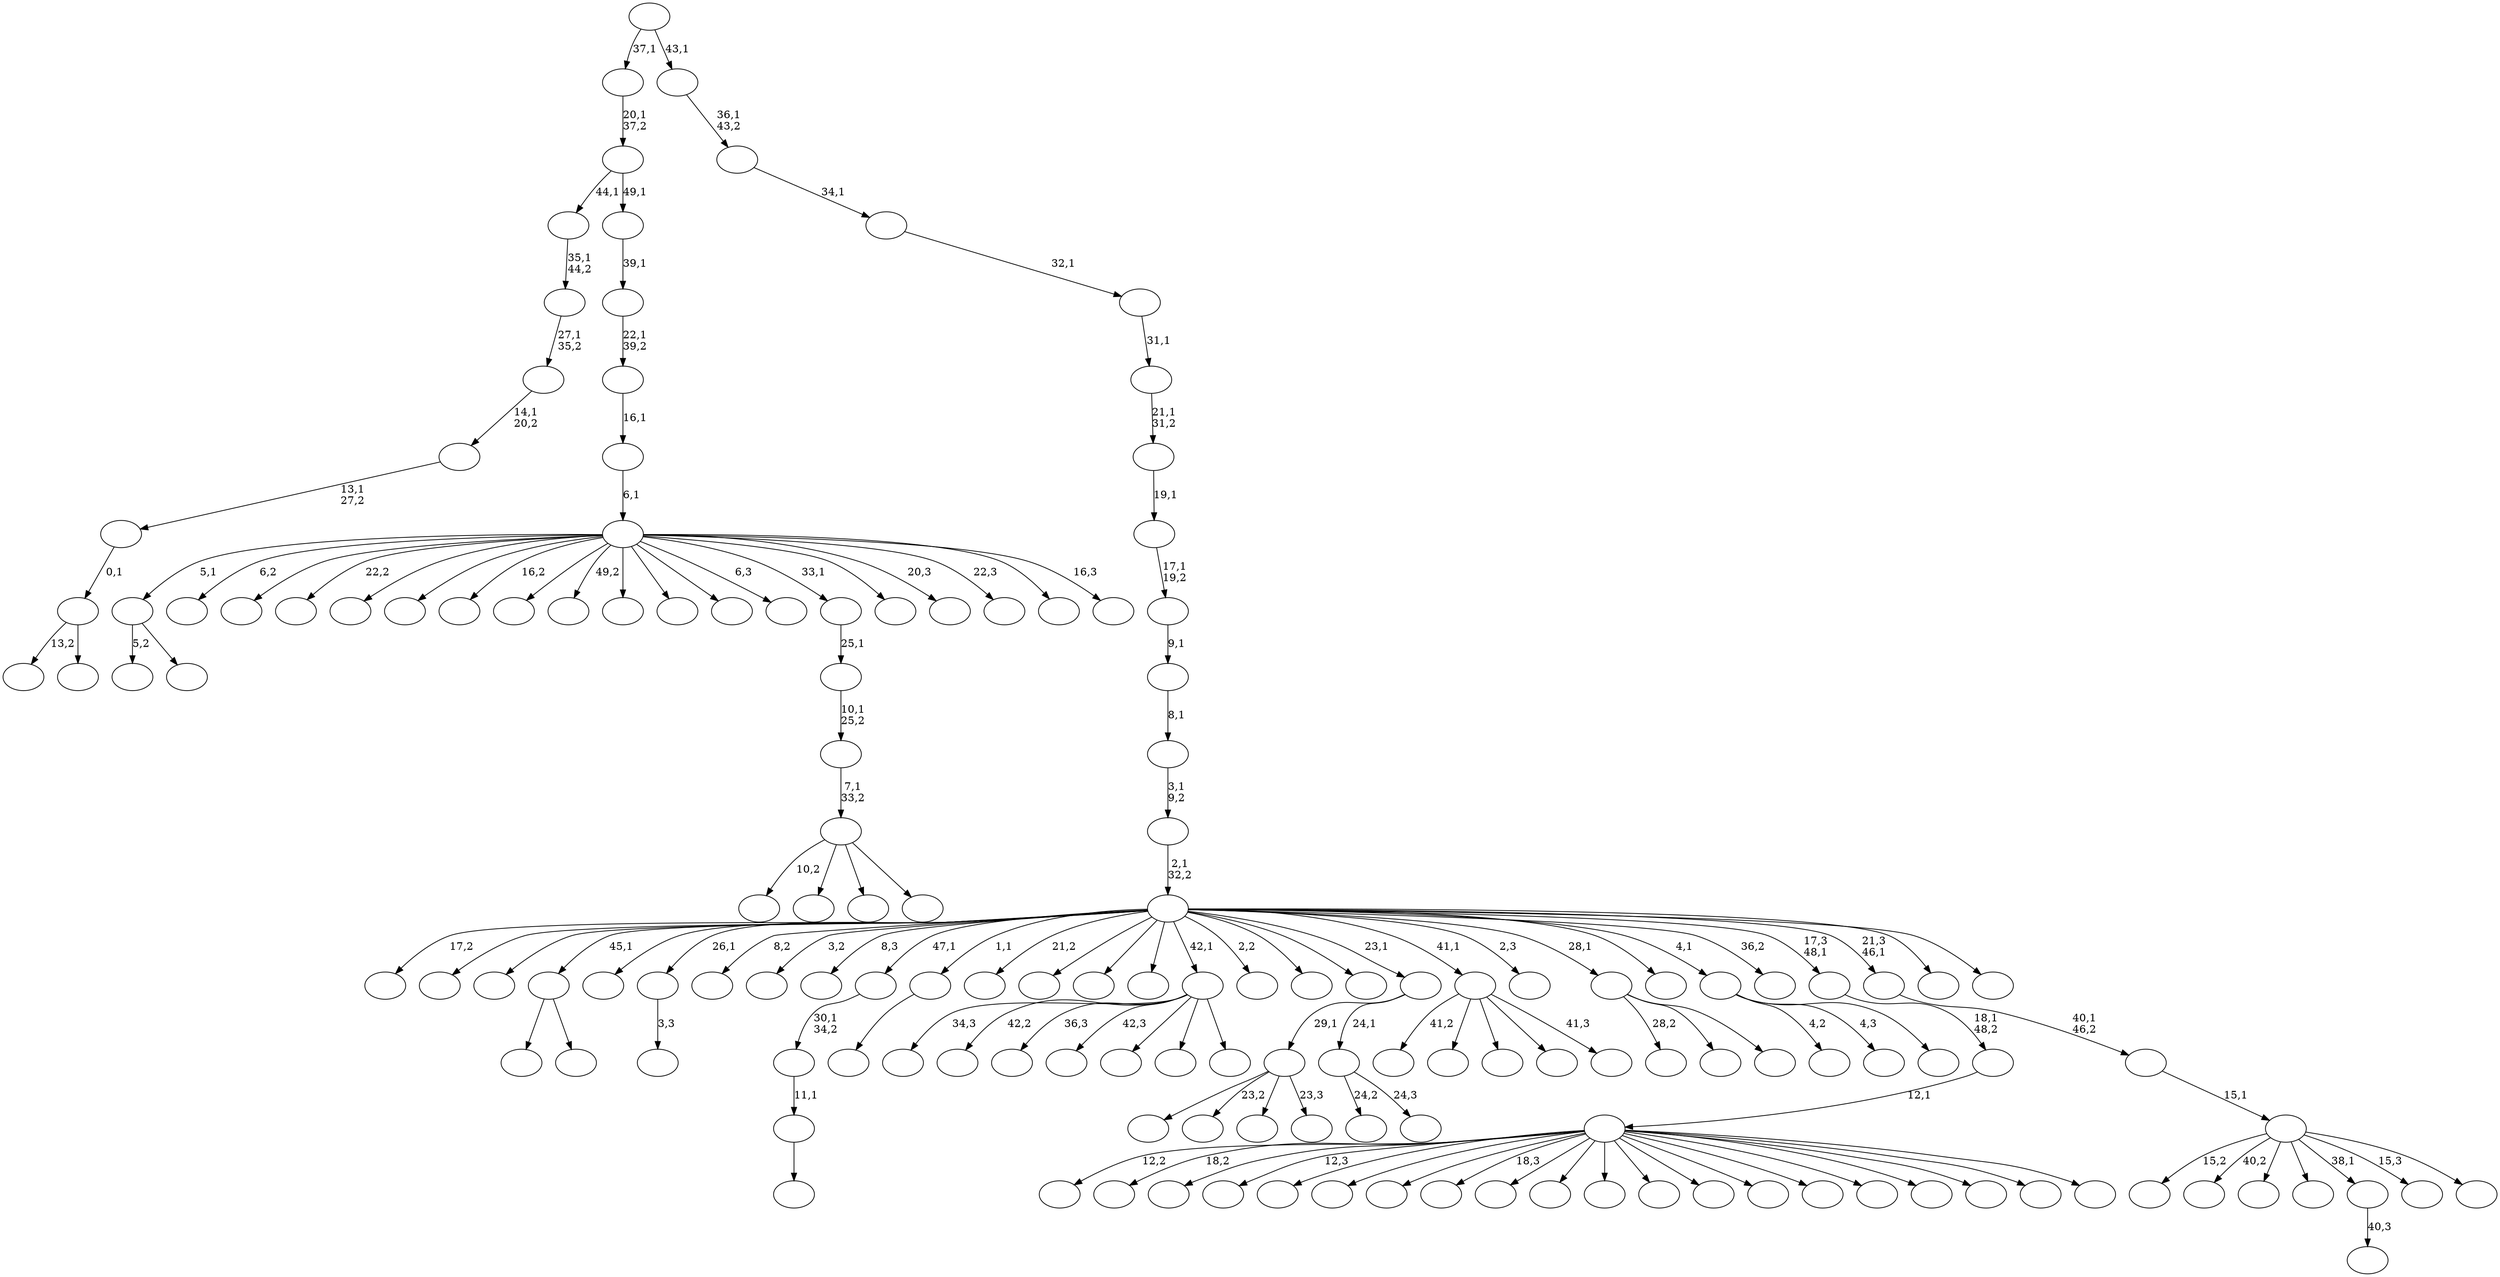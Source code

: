 digraph T {
	150 [label=""]
	149 [label=""]
	148 [label=""]
	147 [label=""]
	146 [label=""]
	145 [label=""]
	144 [label=""]
	143 [label=""]
	142 [label=""]
	141 [label=""]
	140 [label=""]
	139 [label=""]
	138 [label=""]
	137 [label=""]
	136 [label=""]
	135 [label=""]
	134 [label=""]
	133 [label=""]
	132 [label=""]
	131 [label=""]
	130 [label=""]
	129 [label=""]
	128 [label=""]
	127 [label=""]
	126 [label=""]
	125 [label=""]
	124 [label=""]
	123 [label=""]
	122 [label=""]
	121 [label=""]
	120 [label=""]
	119 [label=""]
	118 [label=""]
	117 [label=""]
	116 [label=""]
	115 [label=""]
	114 [label=""]
	113 [label=""]
	112 [label=""]
	111 [label=""]
	110 [label=""]
	109 [label=""]
	108 [label=""]
	107 [label=""]
	106 [label=""]
	105 [label=""]
	104 [label=""]
	103 [label=""]
	102 [label=""]
	101 [label=""]
	100 [label=""]
	99 [label=""]
	98 [label=""]
	97 [label=""]
	96 [label=""]
	95 [label=""]
	94 [label=""]
	93 [label=""]
	92 [label=""]
	91 [label=""]
	90 [label=""]
	89 [label=""]
	88 [label=""]
	87 [label=""]
	86 [label=""]
	85 [label=""]
	84 [label=""]
	83 [label=""]
	82 [label=""]
	81 [label=""]
	80 [label=""]
	79 [label=""]
	78 [label=""]
	77 [label=""]
	76 [label=""]
	75 [label=""]
	74 [label=""]
	73 [label=""]
	72 [label=""]
	71 [label=""]
	70 [label=""]
	69 [label=""]
	68 [label=""]
	67 [label=""]
	66 [label=""]
	65 [label=""]
	64 [label=""]
	63 [label=""]
	62 [label=""]
	61 [label=""]
	60 [label=""]
	59 [label=""]
	58 [label=""]
	57 [label=""]
	56 [label=""]
	55 [label=""]
	54 [label=""]
	53 [label=""]
	52 [label=""]
	51 [label=""]
	50 [label=""]
	49 [label=""]
	48 [label=""]
	47 [label=""]
	46 [label=""]
	45 [label=""]
	44 [label=""]
	43 [label=""]
	42 [label=""]
	41 [label=""]
	40 [label=""]
	39 [label=""]
	38 [label=""]
	37 [label=""]
	36 [label=""]
	35 [label=""]
	34 [label=""]
	33 [label=""]
	32 [label=""]
	31 [label=""]
	30 [label=""]
	29 [label=""]
	28 [label=""]
	27 [label=""]
	26 [label=""]
	25 [label=""]
	24 [label=""]
	23 [label=""]
	22 [label=""]
	21 [label=""]
	20 [label=""]
	19 [label=""]
	18 [label=""]
	17 [label=""]
	16 [label=""]
	15 [label=""]
	14 [label=""]
	13 [label=""]
	12 [label=""]
	11 [label=""]
	10 [label=""]
	9 [label=""]
	8 [label=""]
	7 [label=""]
	6 [label=""]
	5 [label=""]
	4 [label=""]
	3 [label=""]
	2 [label=""]
	1 [label=""]
	0 [label=""]
	142 -> 150 [label="5,2"]
	142 -> 143 [label=""]
	128 -> 130 [label=""]
	128 -> 129 [label=""]
	117 -> 144 [label="13,2"]
	117 -> 118 [label=""]
	116 -> 117 [label="0,1"]
	115 -> 116 [label="13,1\n27,2"]
	114 -> 115 [label="14,1\n20,2"]
	113 -> 114 [label="27,1\n35,2"]
	112 -> 113 [label="35,1\n44,2"]
	108 -> 109 [label="3,3"]
	93 -> 94 [label=""]
	92 -> 93 [label="11,1"]
	91 -> 92 [label="30,1\n34,2"]
	87 -> 148 [label=""]
	87 -> 147 [label="23,2"]
	87 -> 132 [label=""]
	87 -> 88 [label="23,3"]
	83 -> 84 [label=""]
	70 -> 71 [label="40,3"]
	63 -> 146 [label="10,2"]
	63 -> 145 [label=""]
	63 -> 82 [label=""]
	63 -> 64 [label=""]
	62 -> 63 [label="7,1\n33,2"]
	61 -> 62 [label="10,1\n25,2"]
	60 -> 61 [label="25,1"]
	57 -> 127 [label="34,3"]
	57 -> 123 [label="42,2"]
	57 -> 100 [label="36,3"]
	57 -> 95 [label="42,3"]
	57 -> 85 [label=""]
	57 -> 79 [label=""]
	57 -> 58 [label=""]
	49 -> 139 [label="24,2"]
	49 -> 50 [label="24,3"]
	48 -> 87 [label="29,1"]
	48 -> 49 [label="24,1"]
	44 -> 149 [label="41,2"]
	44 -> 111 [label=""]
	44 -> 98 [label=""]
	44 -> 75 [label=""]
	44 -> 45 [label="41,3"]
	37 -> 86 [label="28,2"]
	37 -> 52 [label=""]
	37 -> 38 [label=""]
	33 -> 142 [label="5,1"]
	33 -> 141 [label="6,2"]
	33 -> 126 [label=""]
	33 -> 125 [label="22,2"]
	33 -> 121 [label=""]
	33 -> 110 [label=""]
	33 -> 104 [label="16,2"]
	33 -> 102 [label=""]
	33 -> 76 [label="49,2"]
	33 -> 72 [label=""]
	33 -> 69 [label=""]
	33 -> 68 [label=""]
	33 -> 66 [label="6,3"]
	33 -> 60 [label="33,1"]
	33 -> 46 [label=""]
	33 -> 41 [label="20,3"]
	33 -> 39 [label="22,3"]
	33 -> 35 [label=""]
	33 -> 34 [label="16,3"]
	32 -> 33 [label="6,1"]
	31 -> 32 [label="16,1"]
	30 -> 31 [label="22,1\n39,2"]
	29 -> 30 [label="39,1"]
	28 -> 112 [label="44,1"]
	28 -> 29 [label="49,1"]
	27 -> 28 [label="20,1\n37,2"]
	24 -> 103 [label="4,2"]
	24 -> 40 [label="4,3"]
	24 -> 25 [label=""]
	21 -> 140 [label="12,2"]
	21 -> 138 [label="18,2"]
	21 -> 137 [label=""]
	21 -> 131 [label="12,3"]
	21 -> 122 [label=""]
	21 -> 107 [label=""]
	21 -> 99 [label=""]
	21 -> 97 [label="18,3"]
	21 -> 90 [label=""]
	21 -> 89 [label=""]
	21 -> 80 [label=""]
	21 -> 77 [label=""]
	21 -> 74 [label=""]
	21 -> 73 [label=""]
	21 -> 59 [label=""]
	21 -> 56 [label=""]
	21 -> 53 [label=""]
	21 -> 47 [label=""]
	21 -> 43 [label=""]
	21 -> 22 [label=""]
	20 -> 21 [label="12,1"]
	19 -> 20 [label="18,1\n48,2"]
	17 -> 135 [label="15,2"]
	17 -> 124 [label="40,2"]
	17 -> 120 [label=""]
	17 -> 105 [label=""]
	17 -> 70 [label="38,1"]
	17 -> 26 [label="15,3"]
	17 -> 18 [label=""]
	16 -> 17 [label="15,1"]
	15 -> 16 [label="40,1\n46,2"]
	12 -> 136 [label="17,2"]
	12 -> 134 [label=""]
	12 -> 133 [label=""]
	12 -> 128 [label="45,1"]
	12 -> 119 [label=""]
	12 -> 108 [label="26,1"]
	12 -> 106 [label="8,2"]
	12 -> 101 [label="3,2"]
	12 -> 96 [label="8,3"]
	12 -> 91 [label="47,1"]
	12 -> 83 [label="1,1"]
	12 -> 81 [label="21,2"]
	12 -> 78 [label=""]
	12 -> 67 [label=""]
	12 -> 65 [label=""]
	12 -> 57 [label="42,1"]
	12 -> 55 [label="2,2"]
	12 -> 54 [label=""]
	12 -> 51 [label=""]
	12 -> 48 [label="23,1"]
	12 -> 44 [label="41,1"]
	12 -> 42 [label="2,3"]
	12 -> 37 [label="28,1"]
	12 -> 36 [label=""]
	12 -> 24 [label="4,1"]
	12 -> 23 [label="36,2"]
	12 -> 19 [label="17,3\n48,1"]
	12 -> 15 [label="21,3\n46,1"]
	12 -> 14 [label=""]
	12 -> 13 [label=""]
	11 -> 12 [label="2,1\n32,2"]
	10 -> 11 [label="3,1\n9,2"]
	9 -> 10 [label="8,1"]
	8 -> 9 [label="9,1"]
	7 -> 8 [label="17,1\n19,2"]
	6 -> 7 [label="19,1"]
	5 -> 6 [label="21,1\n31,2"]
	4 -> 5 [label="31,1"]
	3 -> 4 [label="32,1"]
	2 -> 3 [label="34,1"]
	1 -> 2 [label="36,1\n43,2"]
	0 -> 27 [label="37,1"]
	0 -> 1 [label="43,1"]
}
